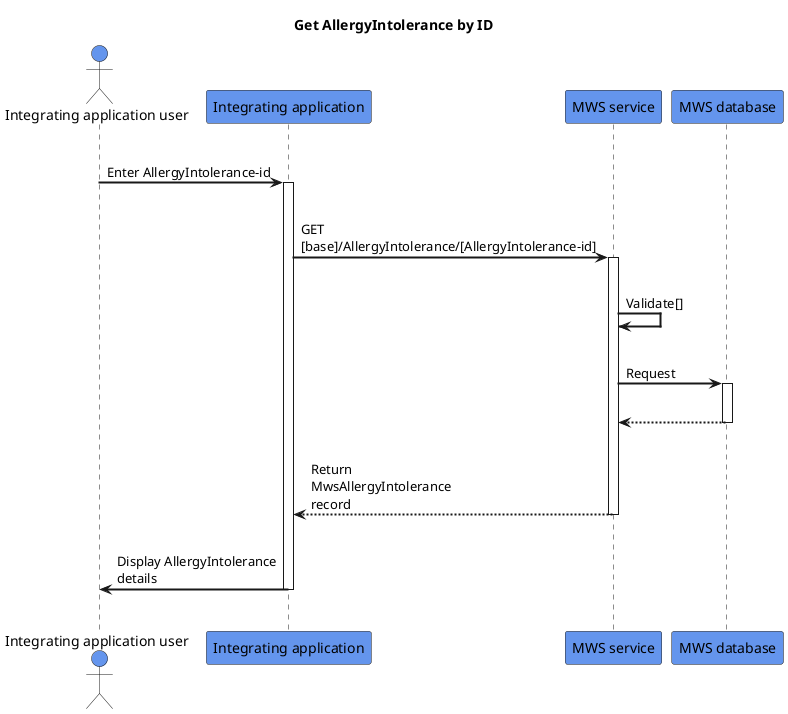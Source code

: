 @startuml
skinparam sequenceArrowThickness 2
skinparam roundcorner 5
skinparam maxmessagesize 180
skinparam sequenceParticipant bold
title Get AllergyIntolerance by ID
actor "Integrating application user" as User #CornflowerBlue
participant "Integrating application" as A #CornflowerBlue
participant "MWS service" as B #CornflowerBlue
participant "MWS database" as C #CornflowerBlue
|||
User -> A: Enter AllergyIntolerance-id
activate A
|||
A -> B: GET [base]/AllergyIntolerance/[AllergyIntolerance-id]
activate B
|||
B -> B: Validate[]
|||
B -> C: Request
activate C
|||
C -[dashed]-> B:  
deactivate C
|||
B -[dashed]-> A :Return MwsAllergyIntolerance record 
deactivate B
|||
A -> User: Display AllergyIntolerance details
deactivate A
|||
@enduml
